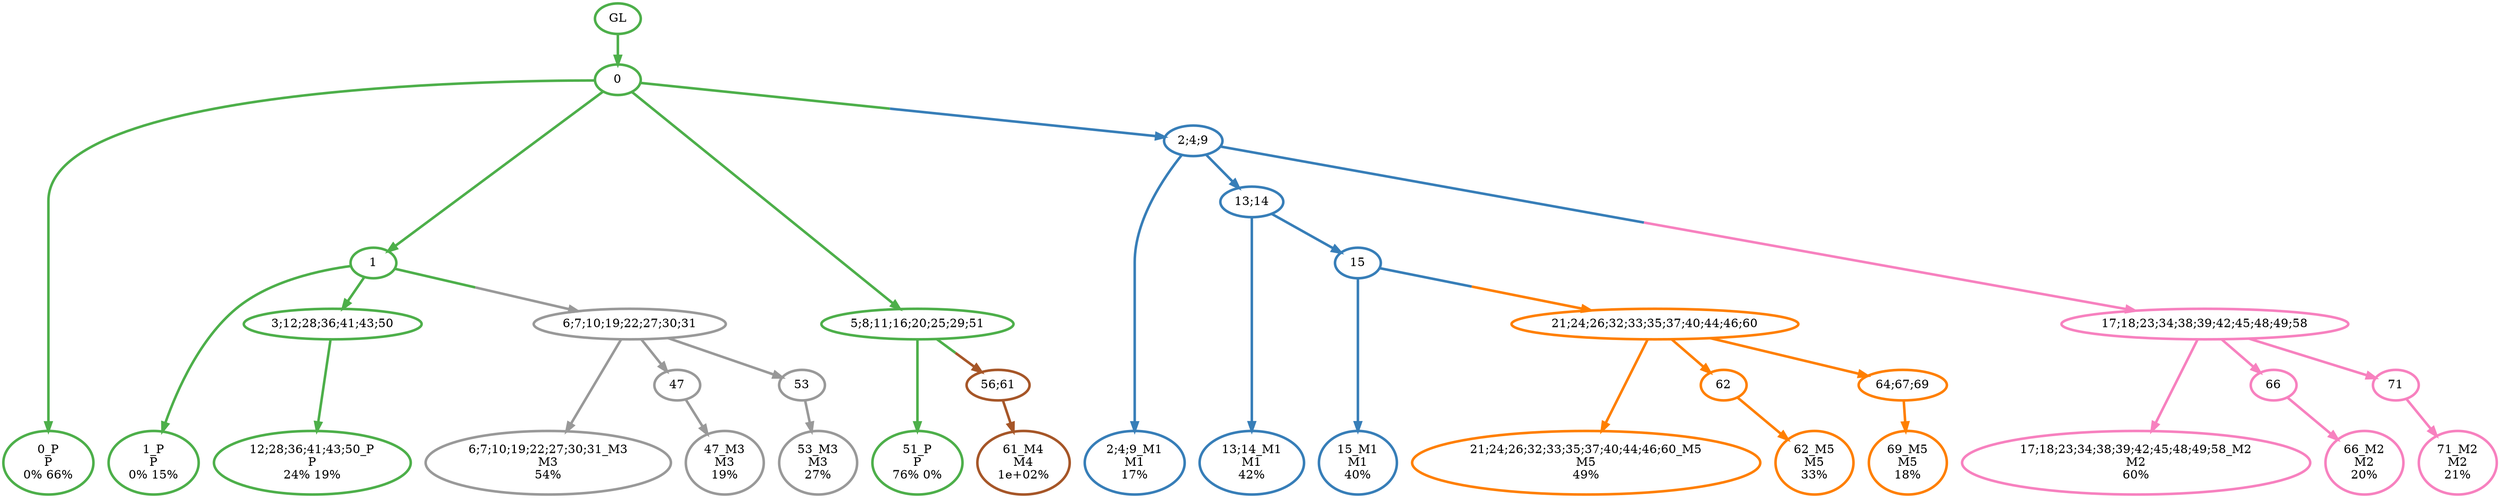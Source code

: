 digraph T {
	{
		rank=same
		32 [penwidth=3,colorscheme=set19,color=3,label="0_P\nP\n0% 66%"]
		30 [penwidth=3,colorscheme=set19,color=3,label="1_P\nP\n0% 15%"]
		28 [penwidth=3,colorscheme=set19,color=3,label="12;28;36;41;43;50_P\nP\n24% 19%"]
		26 [penwidth=3,colorscheme=set19,color=3,label="51_P\nP\n76% 0%"]
		25 [penwidth=3,colorscheme=set19,color=2,label="2;4;9_M1\nM1\n17%"]
		23 [penwidth=3,colorscheme=set19,color=2,label="13;14_M1\nM1\n42%"]
		21 [penwidth=3,colorscheme=set19,color=2,label="15_M1\nM1\n40%"]
		20 [penwidth=3,colorscheme=set19,color=8,label="17;18;23;34;38;39;42;45;48;49;58_M2\nM2\n60%"]
		18 [penwidth=3,colorscheme=set19,color=8,label="66_M2\nM2\n20%"]
		16 [penwidth=3,colorscheme=set19,color=8,label="71_M2\nM2\n21%"]
		15 [penwidth=3,colorscheme=set19,color=9,label="6;7;10;19;22;27;30;31_M3\nM3\n54%"]
		13 [penwidth=3,colorscheme=set19,color=9,label="47_M3\nM3\n19%"]
		11 [penwidth=3,colorscheme=set19,color=9,label="53_M3\nM3\n27%"]
		10 [penwidth=3,colorscheme=set19,color=7,label="61_M4\nM4\n1e+02%"]
		9 [penwidth=3,colorscheme=set19,color=5,label="21;24;26;32;33;35;37;40;44;46;60_M5\nM5\n49%"]
		7 [penwidth=3,colorscheme=set19,color=5,label="62_M5\nM5\n33%"]
		5 [penwidth=3,colorscheme=set19,color=5,label="69_M5\nM5\n18%"]
	}
	34 [penwidth=3,colorscheme=set19,color=3,label="GL"]
	33 [penwidth=3,colorscheme=set19,color=3,label="0"]
	31 [penwidth=3,colorscheme=set19,color=3,label="1"]
	29 [penwidth=3,colorscheme=set19,color=3,label="3;12;28;36;41;43;50"]
	27 [penwidth=3,colorscheme=set19,color=3,label="5;8;11;16;20;25;29;51"]
	24 [penwidth=3,colorscheme=set19,color=2,label="13;14"]
	22 [penwidth=3,colorscheme=set19,color=2,label="15"]
	19 [penwidth=3,colorscheme=set19,color=8,label="66"]
	17 [penwidth=3,colorscheme=set19,color=8,label="71"]
	14 [penwidth=3,colorscheme=set19,color=9,label="47"]
	12 [penwidth=3,colorscheme=set19,color=9,label="53"]
	8 [penwidth=3,colorscheme=set19,color=5,label="62"]
	6 [penwidth=3,colorscheme=set19,color=5,label="64;67;69"]
	4 [penwidth=3,colorscheme=set19,color=8,label="17;18;23;34;38;39;42;45;48;49;58"]
	3 [penwidth=3,colorscheme=set19,color=5,label="21;24;26;32;33;35;37;40;44;46;60"]
	2 [penwidth=3,colorscheme=set19,color=7,label="56;61"]
	1 [penwidth=3,colorscheme=set19,color=9,label="6;7;10;19;22;27;30;31"]
	0 [penwidth=3,colorscheme=set19,color=2,label="2;4;9"]
	34 -> 33 [penwidth=3,colorscheme=set19,color=3]
	33 -> 32 [penwidth=3,colorscheme=set19,color=3]
	33 -> 31 [penwidth=3,colorscheme=set19,color=3]
	33 -> 27 [penwidth=3,colorscheme=set19,color=3]
	33 -> 0 [penwidth=3,colorscheme=set19,color="3;0.5:2"]
	31 -> 30 [penwidth=3,colorscheme=set19,color=3]
	31 -> 29 [penwidth=3,colorscheme=set19,color=3]
	31 -> 1 [penwidth=3,colorscheme=set19,color="3;0.5:9"]
	29 -> 28 [penwidth=3,colorscheme=set19,color=3]
	27 -> 26 [penwidth=3,colorscheme=set19,color=3]
	27 -> 2 [penwidth=3,colorscheme=set19,color="3;0.5:7"]
	24 -> 23 [penwidth=3,colorscheme=set19,color=2]
	24 -> 22 [penwidth=3,colorscheme=set19,color=2]
	22 -> 21 [penwidth=3,colorscheme=set19,color=2]
	22 -> 3 [penwidth=3,colorscheme=set19,color="2;0.5:5"]
	19 -> 18 [penwidth=3,colorscheme=set19,color=8]
	17 -> 16 [penwidth=3,colorscheme=set19,color=8]
	14 -> 13 [penwidth=3,colorscheme=set19,color=9]
	12 -> 11 [penwidth=3,colorscheme=set19,color=9]
	8 -> 7 [penwidth=3,colorscheme=set19,color=5]
	6 -> 5 [penwidth=3,colorscheme=set19,color=5]
	4 -> 20 [penwidth=3,colorscheme=set19,color=8]
	4 -> 19 [penwidth=3,colorscheme=set19,color=8]
	4 -> 17 [penwidth=3,colorscheme=set19,color=8]
	3 -> 9 [penwidth=3,colorscheme=set19,color=5]
	3 -> 8 [penwidth=3,colorscheme=set19,color=5]
	3 -> 6 [penwidth=3,colorscheme=set19,color=5]
	2 -> 10 [penwidth=3,colorscheme=set19,color=7]
	1 -> 15 [penwidth=3,colorscheme=set19,color=9]
	1 -> 14 [penwidth=3,colorscheme=set19,color=9]
	1 -> 12 [penwidth=3,colorscheme=set19,color=9]
	0 -> 25 [penwidth=3,colorscheme=set19,color=2]
	0 -> 24 [penwidth=3,colorscheme=set19,color=2]
	0 -> 4 [penwidth=3,colorscheme=set19,color="2;0.5:8"]
}
